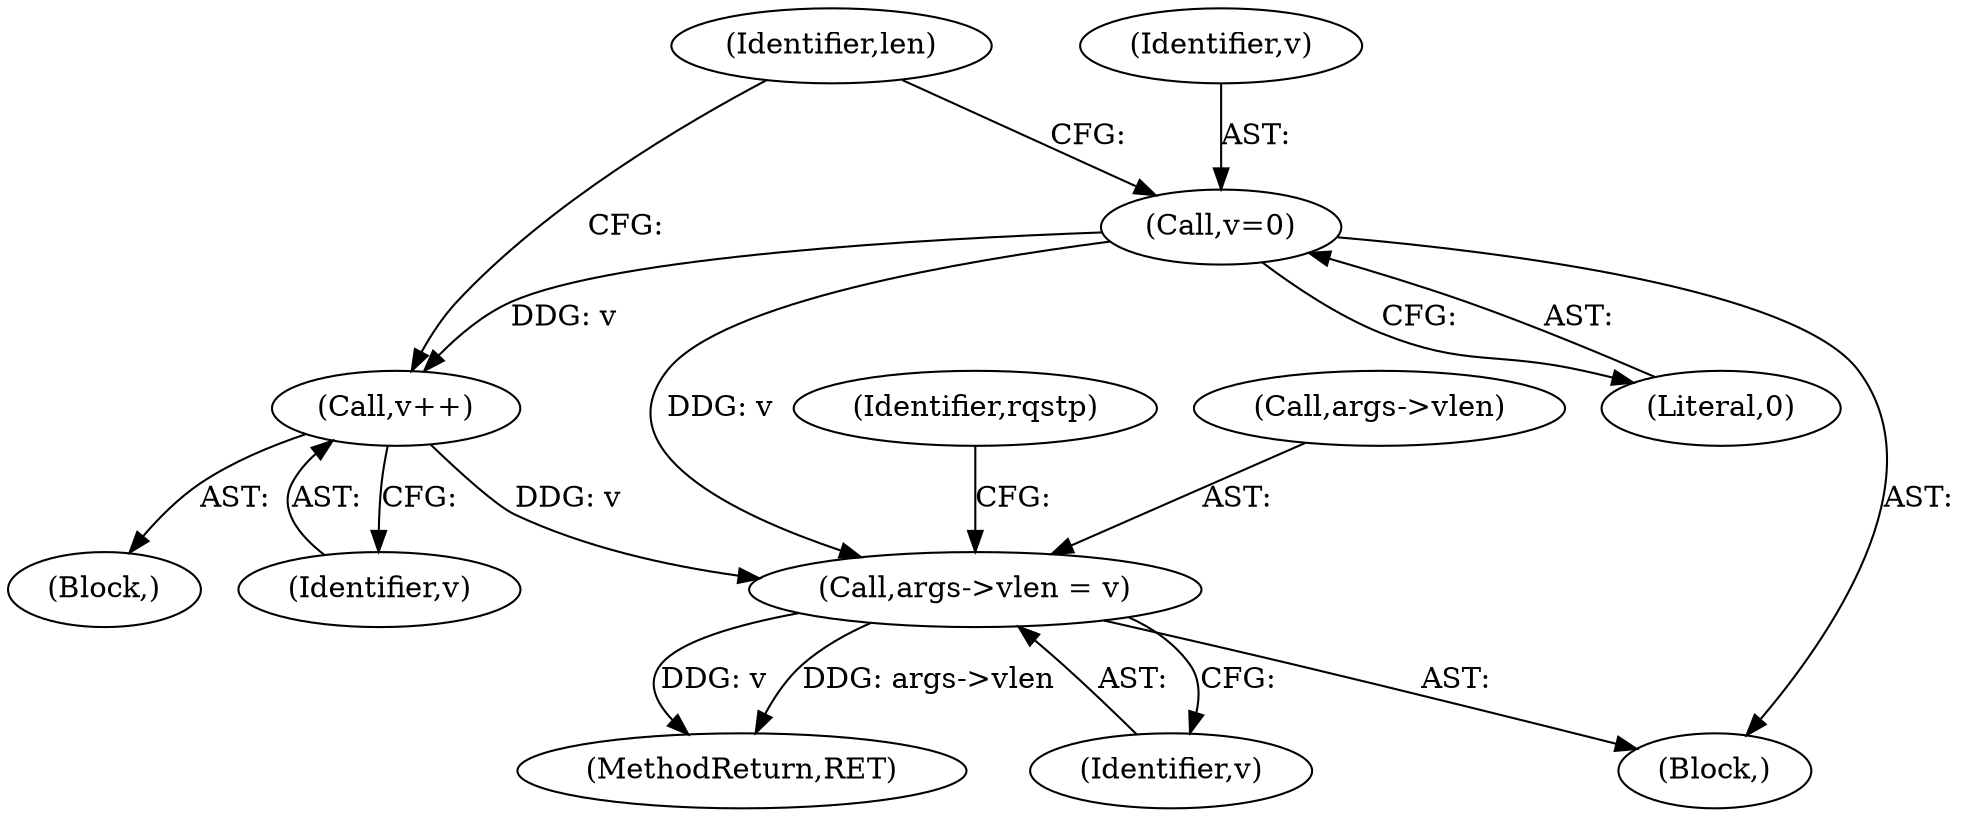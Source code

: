 digraph "0_linux_c70422f760c120480fee4de6c38804c72aa26bc1_15@pointer" {
"1000179" [label="(Call,args->vlen = v)"];
"1000177" [label="(Call,v++)"];
"1000142" [label="(Call,v=0)"];
"1000147" [label="(Identifier,len)"];
"1000179" [label="(Call,args->vlen = v)"];
"1000177" [label="(Call,v++)"];
"1000149" [label="(Block,)"];
"1000178" [label="(Identifier,v)"];
"1000186" [label="(Identifier,rqstp)"];
"1000180" [label="(Call,args->vlen)"];
"1000183" [label="(Identifier,v)"];
"1000188" [label="(MethodReturn,RET)"];
"1000144" [label="(Literal,0)"];
"1000106" [label="(Block,)"];
"1000143" [label="(Identifier,v)"];
"1000142" [label="(Call,v=0)"];
"1000179" -> "1000106"  [label="AST: "];
"1000179" -> "1000183"  [label="CFG: "];
"1000180" -> "1000179"  [label="AST: "];
"1000183" -> "1000179"  [label="AST: "];
"1000186" -> "1000179"  [label="CFG: "];
"1000179" -> "1000188"  [label="DDG: args->vlen"];
"1000179" -> "1000188"  [label="DDG: v"];
"1000177" -> "1000179"  [label="DDG: v"];
"1000142" -> "1000179"  [label="DDG: v"];
"1000177" -> "1000149"  [label="AST: "];
"1000177" -> "1000178"  [label="CFG: "];
"1000178" -> "1000177"  [label="AST: "];
"1000147" -> "1000177"  [label="CFG: "];
"1000142" -> "1000177"  [label="DDG: v"];
"1000142" -> "1000106"  [label="AST: "];
"1000142" -> "1000144"  [label="CFG: "];
"1000143" -> "1000142"  [label="AST: "];
"1000144" -> "1000142"  [label="AST: "];
"1000147" -> "1000142"  [label="CFG: "];
}
